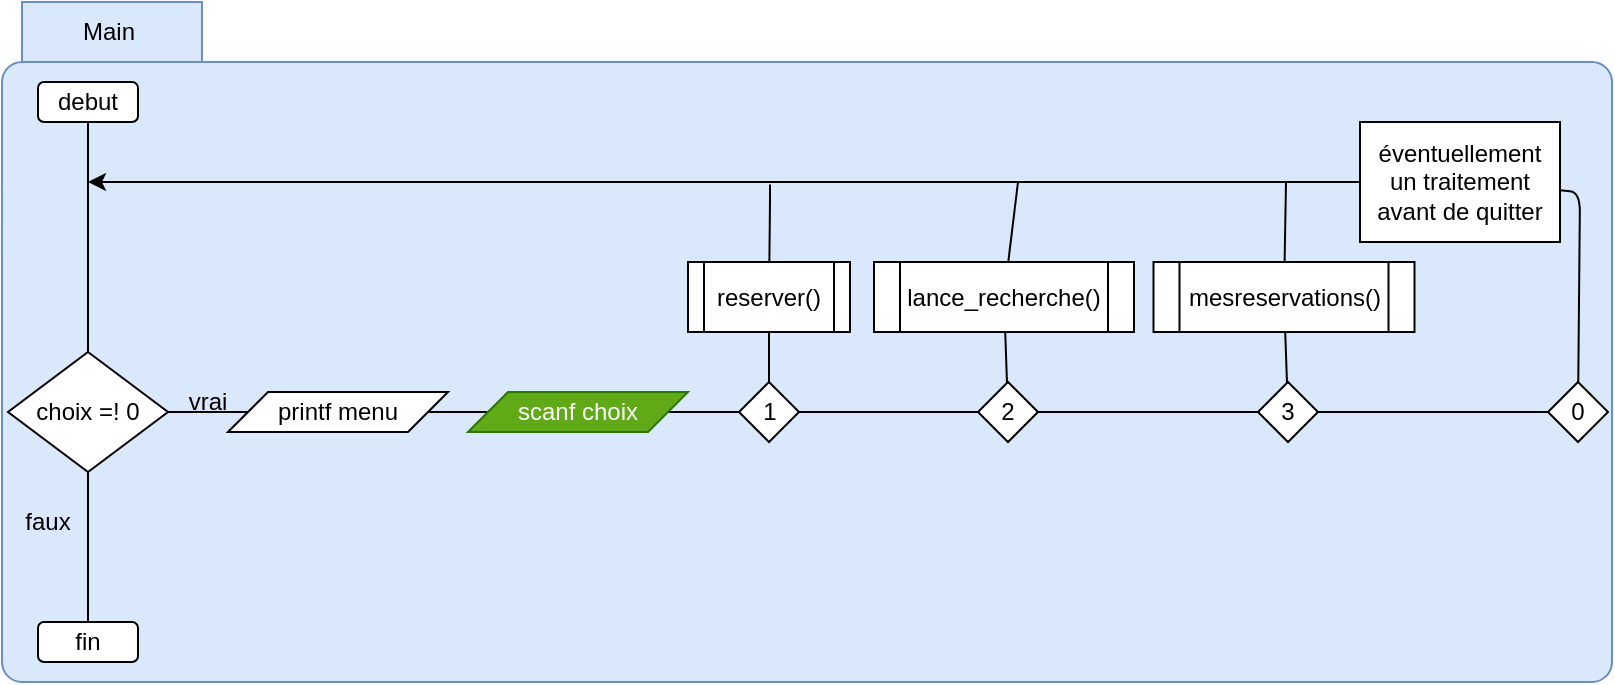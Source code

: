 <mxfile version="13.9.9" type="device" pages="3"><diagram id="prtHgNgQTEPvFCAcTncT" name="main"><mxGraphModel dx="1102" dy="1990" grid="1" gridSize="10" guides="1" tooltips="1" connect="1" arrows="1" fold="1" page="1" pageScale="1" pageWidth="827" pageHeight="1169" math="0" shadow="0"><root><mxCell id="0"/><mxCell id="1" parent="0"/><mxCell id="34zKw78UTQ4fY1q6WIFn-1" value="Main" style="shape=folder;align=center;verticalAlign=middle;fontStyle=0;tabWidth=100;tabHeight=30;tabPosition=left;html=1;boundedLbl=1;labelInHeader=1;rounded=1;absoluteArcSize=1;arcSize=10;fillColor=#dae8fc;strokeColor=#6c8ebf;" parent="1" vertex="1"><mxGeometry x="11" y="-1140" width="805" height="340" as="geometry"/></mxCell><mxCell id="34zKw78UTQ4fY1q6WIFn-2" value="debut" style="rounded=1;whiteSpace=wrap;html=1;" parent="1" vertex="1"><mxGeometry x="29" y="-1100" width="50" height="20" as="geometry"/></mxCell><mxCell id="34zKw78UTQ4fY1q6WIFn-3" value="" style="endArrow=none;html=1;" parent="1" source="34zKw78UTQ4fY1q6WIFn-4" target="34zKw78UTQ4fY1q6WIFn-2" edge="1"><mxGeometry width="50" height="50" relative="1" as="geometry"><mxPoint x="54" y="-990" as="sourcePoint"/><mxPoint x="164" y="-1040" as="targetPoint"/><Array as="points"/></mxGeometry></mxCell><mxCell id="34zKw78UTQ4fY1q6WIFn-4" value="choix =! 0" style="rhombus;whiteSpace=wrap;html=1;" parent="1" vertex="1"><mxGeometry x="14" y="-965" width="80" height="60" as="geometry"/></mxCell><mxCell id="34zKw78UTQ4fY1q6WIFn-5" value="fin" style="rounded=1;whiteSpace=wrap;html=1;" parent="1" vertex="1"><mxGeometry x="29" y="-830" width="50" height="20" as="geometry"/></mxCell><mxCell id="34zKw78UTQ4fY1q6WIFn-6" value="" style="endArrow=none;html=1;" parent="1" source="34zKw78UTQ4fY1q6WIFn-5" target="34zKw78UTQ4fY1q6WIFn-4" edge="1"><mxGeometry width="50" height="50" relative="1" as="geometry"><mxPoint x="24" y="-880" as="sourcePoint"/><mxPoint x="74" y="-930" as="targetPoint"/></mxGeometry></mxCell><mxCell id="34zKw78UTQ4fY1q6WIFn-7" value="faux" style="text;html=1;strokeColor=none;fillColor=none;align=center;verticalAlign=middle;whiteSpace=wrap;rounded=0;" parent="1" vertex="1"><mxGeometry x="14" y="-890" width="40" height="20" as="geometry"/></mxCell><mxCell id="34zKw78UTQ4fY1q6WIFn-8" value="" style="endArrow=none;html=1;" parent="1" source="34zKw78UTQ4fY1q6WIFn-4" target="34zKw78UTQ4fY1q6WIFn-12" edge="1"><mxGeometry width="50" height="50" relative="1" as="geometry"><mxPoint x="124" y="-920" as="sourcePoint"/><mxPoint x="189" y="-940" as="targetPoint"/></mxGeometry></mxCell><mxCell id="34zKw78UTQ4fY1q6WIFn-9" value="vrai" style="text;html=1;strokeColor=none;fillColor=none;align=center;verticalAlign=middle;whiteSpace=wrap;rounded=0;" parent="1" vertex="1"><mxGeometry x="94" y="-950" width="40" height="20" as="geometry"/></mxCell><mxCell id="34zKw78UTQ4fY1q6WIFn-10" value="" style="endArrow=none;html=1;" parent="1" source="34zKw78UTQ4fY1q6WIFn-12" target="34zKw78UTQ4fY1q6WIFn-13" edge="1"><mxGeometry width="50" height="50" relative="1" as="geometry"><mxPoint x="279" y="-940" as="sourcePoint"/><mxPoint x="339" y="-940" as="targetPoint"/></mxGeometry></mxCell><mxCell id="34zKw78UTQ4fY1q6WIFn-11" value="" style="endArrow=none;html=1;" parent="1" source="34zKw78UTQ4fY1q6WIFn-13" target="34zKw78UTQ4fY1q6WIFn-14" edge="1"><mxGeometry width="50" height="50" relative="1" as="geometry"><mxPoint x="429" y="-940" as="sourcePoint"/><mxPoint x="504" y="-940" as="targetPoint"/></mxGeometry></mxCell><mxCell id="34zKw78UTQ4fY1q6WIFn-12" value="printf menu" style="shape=parallelogram;perimeter=parallelogramPerimeter;whiteSpace=wrap;html=1;fixedSize=1;" parent="1" vertex="1"><mxGeometry x="124" y="-945" width="110" height="20" as="geometry"/></mxCell><mxCell id="34zKw78UTQ4fY1q6WIFn-13" value="scanf choix" style="shape=parallelogram;perimeter=parallelogramPerimeter;whiteSpace=wrap;html=1;fixedSize=1;fillColor=#60a917;strokeColor=#2D7600;fontColor=#ffffff;" parent="1" vertex="1"><mxGeometry x="244" y="-945" width="110" height="20" as="geometry"/></mxCell><mxCell id="34zKw78UTQ4fY1q6WIFn-14" value="1" style="rhombus;whiteSpace=wrap;html=1;" parent="1" vertex="1"><mxGeometry x="379.5" y="-950" width="30" height="30" as="geometry"/></mxCell><mxCell id="34zKw78UTQ4fY1q6WIFn-15" value="2" style="rhombus;whiteSpace=wrap;html=1;" parent="1" vertex="1"><mxGeometry x="499" y="-950" width="30" height="30" as="geometry"/></mxCell><mxCell id="34zKw78UTQ4fY1q6WIFn-16" value="" style="endArrow=none;html=1;" parent="1" source="34zKw78UTQ4fY1q6WIFn-15" target="34zKw78UTQ4fY1q6WIFn-14" edge="1"><mxGeometry width="50" height="50" relative="1" as="geometry"><mxPoint x="294" y="-790" as="sourcePoint"/><mxPoint x="344" y="-840" as="targetPoint"/></mxGeometry></mxCell><mxCell id="34zKw78UTQ4fY1q6WIFn-17" value="reserver()" style="shape=process;whiteSpace=wrap;html=1;backgroundOutline=1;" parent="1" vertex="1"><mxGeometry x="354" y="-1010" width="81" height="35" as="geometry"/></mxCell><mxCell id="34zKw78UTQ4fY1q6WIFn-18" value="" style="endArrow=none;html=1;" parent="1" source="34zKw78UTQ4fY1q6WIFn-14" target="34zKw78UTQ4fY1q6WIFn-17" edge="1"><mxGeometry width="50" height="50" relative="1" as="geometry"><mxPoint x="294" y="-790" as="sourcePoint"/><mxPoint x="344" y="-840" as="targetPoint"/></mxGeometry></mxCell><mxCell id="34zKw78UTQ4fY1q6WIFn-19" value="lance_recherche()" style="shape=process;whiteSpace=wrap;html=1;backgroundOutline=1;" parent="1" vertex="1"><mxGeometry x="447" y="-1010" width="130" height="35" as="geometry"/></mxCell><mxCell id="34zKw78UTQ4fY1q6WIFn-20" value="" style="endArrow=none;html=1;" parent="1" source="34zKw78UTQ4fY1q6WIFn-19" target="34zKw78UTQ4fY1q6WIFn-15" edge="1"><mxGeometry width="50" height="50" relative="1" as="geometry"><mxPoint x="464" y="-790" as="sourcePoint"/><mxPoint x="514" y="-840" as="targetPoint"/></mxGeometry></mxCell><mxCell id="34zKw78UTQ4fY1q6WIFn-21" value="3" style="rhombus;whiteSpace=wrap;html=1;" parent="1" vertex="1"><mxGeometry x="639" y="-950" width="30" height="30" as="geometry"/></mxCell><mxCell id="34zKw78UTQ4fY1q6WIFn-22" value="" style="endArrow=none;html=1;" parent="1" source="34zKw78UTQ4fY1q6WIFn-15" target="34zKw78UTQ4fY1q6WIFn-21" edge="1"><mxGeometry width="50" height="50" relative="1" as="geometry"><mxPoint x="514" y="-985" as="sourcePoint"/><mxPoint x="594" y="-1050" as="targetPoint"/></mxGeometry></mxCell><mxCell id="34zKw78UTQ4fY1q6WIFn-23" value="mesreservations()" style="shape=process;whiteSpace=wrap;html=1;backgroundOutline=1;" parent="1" vertex="1"><mxGeometry x="586.75" y="-1010" width="130.5" height="35" as="geometry"/></mxCell><mxCell id="34zKw78UTQ4fY1q6WIFn-24" value="" style="endArrow=none;html=1;" parent="1" source="34zKw78UTQ4fY1q6WIFn-23" target="34zKw78UTQ4fY1q6WIFn-21" edge="1"><mxGeometry width="50" height="50" relative="1" as="geometry"><mxPoint x="604" y="-950" as="sourcePoint"/><mxPoint x="654" y="-1000" as="targetPoint"/></mxGeometry></mxCell><mxCell id="34zKw78UTQ4fY1q6WIFn-25" value="0" style="rhombus;whiteSpace=wrap;html=1;" parent="1" vertex="1"><mxGeometry x="784" y="-950" width="30" height="30" as="geometry"/></mxCell><mxCell id="34zKw78UTQ4fY1q6WIFn-26" value="" style="endArrow=none;html=1;" parent="1" source="34zKw78UTQ4fY1q6WIFn-21" target="34zKw78UTQ4fY1q6WIFn-25" edge="1"><mxGeometry width="50" height="50" relative="1" as="geometry"><mxPoint x="654" y="-960" as="sourcePoint"/><mxPoint x="704" y="-1010" as="targetPoint"/></mxGeometry></mxCell><mxCell id="34zKw78UTQ4fY1q6WIFn-27" value="" style="endArrow=none;html=1;" parent="1" source="34zKw78UTQ4fY1q6WIFn-28" target="34zKw78UTQ4fY1q6WIFn-25" edge="1"><mxGeometry width="50" height="50" relative="1" as="geometry"><mxPoint x="54" y="-1040" as="sourcePoint"/><mxPoint x="734" y="-870" as="targetPoint"/><Array as="points"><mxPoint x="800" y="-1045"/></Array></mxGeometry></mxCell><mxCell id="34zKw78UTQ4fY1q6WIFn-28" value="éventuellement un traitement avant de quitter" style="rounded=0;whiteSpace=wrap;html=1;" parent="1" vertex="1"><mxGeometry x="690" y="-1080" width="100" height="60" as="geometry"/></mxCell><mxCell id="34zKw78UTQ4fY1q6WIFn-29" value="" style="endArrow=none;html=1;startArrow=classic;startFill=1;" parent="1" target="34zKw78UTQ4fY1q6WIFn-28" edge="1"><mxGeometry width="50" height="50" relative="1" as="geometry"><mxPoint x="54" y="-1050" as="sourcePoint"/><mxPoint x="729" y="-1000" as="targetPoint"/><Array as="points"><mxPoint x="394" y="-1050"/></Array></mxGeometry></mxCell><mxCell id="34zKw78UTQ4fY1q6WIFn-30" value="" style="endArrow=none;html=1;" parent="1" source="34zKw78UTQ4fY1q6WIFn-17" edge="1"><mxGeometry width="50" height="50" relative="1" as="geometry"><mxPoint x="334" y="-1050" as="sourcePoint"/><mxPoint x="395" y="-1040" as="targetPoint"/><Array as="points"><mxPoint x="395" y="-1040"/><mxPoint x="395" y="-1050"/></Array></mxGeometry></mxCell><mxCell id="34zKw78UTQ4fY1q6WIFn-31" value="" style="endArrow=none;html=1;" parent="1" source="34zKw78UTQ4fY1q6WIFn-19" edge="1"><mxGeometry width="50" height="50" relative="1" as="geometry"><mxPoint x="484" y="-1030" as="sourcePoint"/><mxPoint x="519" y="-1050" as="targetPoint"/></mxGeometry></mxCell><mxCell id="34zKw78UTQ4fY1q6WIFn-32" value="" style="endArrow=none;html=1;" parent="1" target="34zKw78UTQ4fY1q6WIFn-23" edge="1"><mxGeometry width="50" height="50" relative="1" as="geometry"><mxPoint x="653" y="-1050" as="sourcePoint"/><mxPoint x="584" y="-980" as="targetPoint"/></mxGeometry></mxCell></root></mxGraphModel></diagram><diagram id="6OPJxwi5mIuxybiqPExQ" name="lance_recherche()"><mxGraphModel dx="1102" dy="821" grid="1" gridSize="10" guides="1" tooltips="1" connect="1" arrows="1" fold="1" page="1" pageScale="1" pageWidth="827" pageHeight="1169" math="0" shadow="0"><root><mxCell id="P98sRPuNTZZv8ooMV0MF-0"/><mxCell id="P98sRPuNTZZv8ooMV0MF-1" parent="P98sRPuNTZZv8ooMV0MF-0"/><mxCell id="7w4d1FBc3LNFda82FLzB-35" value="lance_recherche()" style="shape=folder;align=center;verticalAlign=middle;fontStyle=0;tabWidth=120;tabHeight=30;tabPosition=left;html=1;boundedLbl=1;labelInHeader=1;rounded=1;absoluteArcSize=1;arcSize=10;fillColor=#fff2cc;strokeColor=#d6b656;" parent="P98sRPuNTZZv8ooMV0MF-1" vertex="1"><mxGeometry x="8.5" y="60" width="800" height="1250" as="geometry"/></mxCell><mxCell id="8fnZdccqcjJfDiHPRxfO-0" value="recherche_horaire(garedep)" style="shape=process;whiteSpace=wrap;html=1;backgroundOutline=1;size=0.05;" parent="P98sRPuNTZZv8ooMV0MF-1" vertex="1"><mxGeometry x="244.25" y="230" width="200" height="30" as="geometry"/></mxCell><mxCell id="nie7JcR--u2kHCQp6e6t-0" value="debut" style="rounded=1;whiteSpace=wrap;html=1;" parent="P98sRPuNTZZv8ooMV0MF-1" vertex="1"><mxGeometry x="319.25" y="100" width="50" height="20" as="geometry"/></mxCell><mxCell id="dJUsNlQvkoTAbIcO3RP9-0" value="garedep" style="shape=parallelogram;perimeter=parallelogramPerimeter;whiteSpace=wrap;html=1;fixedSize=1;fillColor=#60a917;strokeColor=#2D7600;fontColor=#ffffff;" parent="P98sRPuNTZZv8ooMV0MF-1" vertex="1"><mxGeometry x="289.25" y="140" width="110" height="20" as="geometry"/></mxCell><mxCell id="jcLsmK_GxDmiYh7t1W2k-0" value="minmaj()" style="html=1;" parent="P98sRPuNTZZv8ooMV0MF-1" vertex="1"><mxGeometry x="289.25" y="180" width="110" height="30" as="geometry"/></mxCell><mxCell id="jcLsmK_GxDmiYh7t1W2k-3" value="" style="endArrow=none;html=1;" parent="P98sRPuNTZZv8ooMV0MF-1" source="dJUsNlQvkoTAbIcO3RP9-0" target="nie7JcR--u2kHCQp6e6t-0" edge="1"><mxGeometry width="50" height="50" relative="1" as="geometry"><mxPoint x="614.25" y="530" as="sourcePoint"/><mxPoint x="664.25" y="480" as="targetPoint"/></mxGeometry></mxCell><mxCell id="jcLsmK_GxDmiYh7t1W2k-4" value="" style="endArrow=none;html=1;" parent="P98sRPuNTZZv8ooMV0MF-1" source="jcLsmK_GxDmiYh7t1W2k-0" target="dJUsNlQvkoTAbIcO3RP9-0" edge="1"><mxGeometry width="50" height="50" relative="1" as="geometry"><mxPoint x="614.25" y="530" as="sourcePoint"/><mxPoint x="664.25" y="480" as="targetPoint"/></mxGeometry></mxCell><mxCell id="jcLsmK_GxDmiYh7t1W2k-7" value="" style="endArrow=none;html=1;" parent="P98sRPuNTZZv8ooMV0MF-1" source="8fnZdccqcjJfDiHPRxfO-0" target="jcLsmK_GxDmiYh7t1W2k-0" edge="1"><mxGeometry width="50" height="50" relative="1" as="geometry"><mxPoint x="624.25" y="240" as="sourcePoint"/><mxPoint x="674.25" y="190" as="targetPoint"/></mxGeometry></mxCell><mxCell id="_T0LjOcXvyOTEUHho5LE-0" value="res_depart = 0" style="rhombus;whiteSpace=wrap;html=1;" parent="P98sRPuNTZZv8ooMV0MF-1" vertex="1"><mxGeometry x="285.75" y="270" width="115" height="40" as="geometry"/></mxCell><mxCell id="_T0LjOcXvyOTEUHho5LE-1" value="" style="endArrow=none;html=1;" parent="P98sRPuNTZZv8ooMV0MF-1" source="_T0LjOcXvyOTEUHho5LE-0" target="8fnZdccqcjJfDiHPRxfO-0" edge="1"><mxGeometry width="50" height="50" relative="1" as="geometry"><mxPoint x="624.25" y="240" as="sourcePoint"/><mxPoint x="674.25" y="190" as="targetPoint"/></mxGeometry></mxCell><mxCell id="LN1TItUzwmDqundqoVIE-0" value="message" style="shape=parallelogram;perimeter=parallelogramPerimeter;whiteSpace=wrap;html=1;fixedSize=1;" parent="P98sRPuNTZZv8ooMV0MF-1" vertex="1"><mxGeometry x="40" y="280" width="110" height="20" as="geometry"/></mxCell><mxCell id="LN1TItUzwmDqundqoVIE-1" value="" style="endArrow=none;html=1;" parent="P98sRPuNTZZv8ooMV0MF-1" source="7w4d1FBc3LNFda82FLzB-37" target="LN1TItUzwmDqundqoVIE-0" edge="1"><mxGeometry width="50" height="50" relative="1" as="geometry"><mxPoint x="551.5" y="210" as="sourcePoint"/><mxPoint x="601.5" y="160" as="targetPoint"/></mxGeometry></mxCell><mxCell id="7w4d1FBc3LNFda82FLzB-40" value="" style="endArrow=none;html=1;" parent="P98sRPuNTZZv8ooMV0MF-1" source="LN1TItUzwmDqundqoVIE-0" target="7w4d1FBc3LNFda82FLzB-51" edge="1"><mxGeometry width="50" height="50" relative="1" as="geometry"><mxPoint x="64" y="-50" as="sourcePoint"/><mxPoint x="369.5" y="280" as="targetPoint"/><Array as="points"><mxPoint x="20" y="289"/><mxPoint x="30" y="1240"/></Array></mxGeometry></mxCell><mxCell id="7w4d1FBc3LNFda82FLzB-41" value="garearr" style="shape=parallelogram;perimeter=parallelogramPerimeter;whiteSpace=wrap;html=1;fixedSize=1;fillColor=#60a917;strokeColor=#2D7600;fontColor=#ffffff;" parent="P98sRPuNTZZv8ooMV0MF-1" vertex="1"><mxGeometry x="288.25" y="350" width="110" height="20" as="geometry"/></mxCell><mxCell id="7w4d1FBc3LNFda82FLzB-42" value="" style="endArrow=none;html=1;" parent="P98sRPuNTZZv8ooMV0MF-1" target="7w4d1FBc3LNFda82FLzB-41" edge="1"><mxGeometry width="50" height="50" relative="1" as="geometry"><mxPoint x="343" y="353" as="sourcePoint"/><mxPoint x="474.25" y="353" as="targetPoint"/></mxGeometry></mxCell><mxCell id="7w4d1FBc3LNFda82FLzB-43" value="recherche_horaire(garearr)" style="shape=process;whiteSpace=wrap;html=1;backgroundOutline=1;size=0.05;" parent="P98sRPuNTZZv8ooMV0MF-1" vertex="1"><mxGeometry x="242.75" y="433" width="200" height="30" as="geometry"/></mxCell><mxCell id="7w4d1FBc3LNFda82FLzB-44" value="minmaj()" style="html=1;" parent="P98sRPuNTZZv8ooMV0MF-1" vertex="1"><mxGeometry x="287.75" y="393" width="110" height="30" as="geometry"/></mxCell><mxCell id="7w4d1FBc3LNFda82FLzB-45" value="" style="endArrow=none;html=1;" parent="P98sRPuNTZZv8ooMV0MF-1" target="7w4d1FBc3LNFda82FLzB-44" edge="1"><mxGeometry width="50" height="50" relative="1" as="geometry"><mxPoint x="342.75" y="443" as="sourcePoint"/><mxPoint x="675.25" y="403" as="targetPoint"/></mxGeometry></mxCell><mxCell id="7w4d1FBc3LNFda82FLzB-51" value="fin" style="rounded=1;whiteSpace=wrap;html=1;" parent="P98sRPuNTZZv8ooMV0MF-1" vertex="1"><mxGeometry x="54" y="1230" width="50" height="20" as="geometry"/></mxCell><mxCell id="7w4d1FBc3LNFda82FLzB-53" value="" style="endArrow=none;html=1;" parent="P98sRPuNTZZv8ooMV0MF-1" source="7w4d1FBc3LNFda82FLzB-44" target="7w4d1FBc3LNFda82FLzB-41" edge="1"><mxGeometry width="50" height="50" relative="1" as="geometry"><mxPoint x="354.515" y="283.092" as="sourcePoint"/><mxPoint x="355.05" y="243" as="targetPoint"/></mxGeometry></mxCell><mxCell id="7w4d1FBc3LNFda82FLzB-54" value="compare_nodate()" style="shape=process;whiteSpace=wrap;html=1;backgroundOutline=1;size=0.05;" parent="P98sRPuNTZZv8ooMV0MF-1" vertex="1"><mxGeometry x="244.25" y="488" width="200" height="30" as="geometry"/></mxCell><mxCell id="7w4d1FBc3LNFda82FLzB-55" value="res_nodate = 0" style="rhombus;whiteSpace=wrap;html=1;" parent="P98sRPuNTZZv8ooMV0MF-1" vertex="1"><mxGeometry x="286.75" y="543" width="115" height="40" as="geometry"/></mxCell><mxCell id="7w4d1FBc3LNFda82FLzB-56" value="" style="endArrow=none;html=1;" parent="P98sRPuNTZZv8ooMV0MF-1" source="7w4d1FBc3LNFda82FLzB-55" target="7w4d1FBc3LNFda82FLzB-54" edge="1"><mxGeometry width="50" height="50" relative="1" as="geometry"><mxPoint x="630.25" y="573" as="sourcePoint"/><mxPoint x="349.917" y="593" as="targetPoint"/></mxGeometry></mxCell><mxCell id="7w4d1FBc3LNFda82FLzB-57" value="message" style="shape=parallelogram;perimeter=parallelogramPerimeter;whiteSpace=wrap;html=1;fixedSize=1;" parent="P98sRPuNTZZv8ooMV0MF-1" vertex="1"><mxGeometry x="24" y="553" width="110" height="20" as="geometry"/></mxCell><mxCell id="7w4d1FBc3LNFda82FLzB-58" value="" style="endArrow=none;html=1;" parent="P98sRPuNTZZv8ooMV0MF-1" source="7w4d1FBc3LNFda82FLzB-60" target="7w4d1FBc3LNFda82FLzB-57" edge="1"><mxGeometry width="50" height="50" relative="1" as="geometry"><mxPoint x="552.5" y="543" as="sourcePoint"/><mxPoint x="602.5" y="493" as="targetPoint"/></mxGeometry></mxCell><mxCell id="7w4d1FBc3LNFda82FLzB-62" value="" style="endArrow=none;html=1;" parent="P98sRPuNTZZv8ooMV0MF-1" source="7w4d1FBc3LNFda82FLzB-57" target="7w4d1FBc3LNFda82FLzB-51" edge="1"><mxGeometry width="50" height="50" relative="1" as="geometry"><mxPoint x="69" y="270" as="sourcePoint"/><mxPoint x="374.5" y="600" as="targetPoint"/><Array as="points"><mxPoint x="79" y="1230"/></Array></mxGeometry></mxCell><mxCell id="7w4d1FBc3LNFda82FLzB-63" value="date_voyage" style="shape=parallelogram;perimeter=parallelogramPerimeter;whiteSpace=wrap;html=1;fixedSize=1;fillColor=#60a917;strokeColor=#2D7600;fontColor=#ffffff;" parent="P98sRPuNTZZv8ooMV0MF-1" vertex="1"><mxGeometry x="290.25" y="673" width="110" height="20" as="geometry"/></mxCell><mxCell id="7w4d1FBc3LNFda82FLzB-64" value="" style="endArrow=none;html=1;" parent="P98sRPuNTZZv8ooMV0MF-1" source="7w4d1FBc3LNFda82FLzB-78" target="7w4d1FBc3LNFda82FLzB-63" edge="1"><mxGeometry width="50" height="50" relative="1" as="geometry"><mxPoint x="400.25" y="663" as="sourcePoint"/><mxPoint x="475.25" y="663" as="targetPoint"/></mxGeometry></mxCell><mxCell id="7w4d1FBc3LNFda82FLzB-65" value="jour_semaine()" style="shape=process;whiteSpace=wrap;html=1;backgroundOutline=1;size=0.05;" parent="P98sRPuNTZZv8ooMV0MF-1" vertex="1"><mxGeometry x="297.75" y="870" width="95" height="30" as="geometry"/></mxCell><mxCell id="7w4d1FBc3LNFda82FLzB-68" value="nb_res = 0" style="rhombus;whiteSpace=wrap;html=1;" parent="P98sRPuNTZZv8ooMV0MF-1" vertex="1"><mxGeometry x="287.75" y="990" width="115" height="40" as="geometry"/></mxCell><mxCell id="7w4d1FBc3LNFda82FLzB-69" value="" style="endArrow=none;html=1;" parent="P98sRPuNTZZv8ooMV0MF-1" source="DHYoE_q7MrtKaqet36he-13" target="7w4d1FBc3LNFda82FLzB-65" edge="1"><mxGeometry width="50" height="50" relative="1" as="geometry"><mxPoint x="626.25" y="980" as="sourcePoint"/><mxPoint x="676.25" y="930" as="targetPoint"/></mxGeometry></mxCell><mxCell id="7w4d1FBc3LNFda82FLzB-70" value="message" style="shape=parallelogram;perimeter=parallelogramPerimeter;whiteSpace=wrap;html=1;fixedSize=1;" parent="P98sRPuNTZZv8ooMV0MF-1" vertex="1"><mxGeometry x="91.25" y="1000" width="110" height="20" as="geometry"/></mxCell><mxCell id="7w4d1FBc3LNFda82FLzB-71" value="" style="endArrow=none;html=1;" parent="P98sRPuNTZZv8ooMV0MF-1" source="7w4d1FBc3LNFda82FLzB-72" target="7w4d1FBc3LNFda82FLzB-70" edge="1"><mxGeometry width="50" height="50" relative="1" as="geometry"><mxPoint x="626.25" y="980" as="sourcePoint"/><mxPoint x="248.375" y="1000" as="targetPoint"/></mxGeometry></mxCell><mxCell id="7w4d1FBc3LNFda82FLzB-74" value="" style="endArrow=none;html=1;" parent="P98sRPuNTZZv8ooMV0MF-1" source="7w4d1FBc3LNFda82FLzB-70" target="7w4d1FBc3LNFda82FLzB-51" edge="1"><mxGeometry width="50" height="50" relative="1" as="geometry"><mxPoint x="70" y="720" as="sourcePoint"/><mxPoint x="389.222" y="1020" as="targetPoint"/><Array as="points"><mxPoint x="146" y="1240"/></Array></mxGeometry></mxCell><mxCell id="7w4d1FBc3LNFda82FLzB-75" value="" style="endArrow=none;html=1;" parent="P98sRPuNTZZv8ooMV0MF-1" source="7w4d1FBc3LNFda82FLzB-80" target="7w4d1FBc3LNFda82FLzB-63" edge="1"><mxGeometry width="50" height="50" relative="1" as="geometry"><mxPoint x="345.917" y="703" as="sourcePoint"/><mxPoint x="356.05" y="553" as="targetPoint"/></mxGeometry></mxCell><mxCell id="7w4d1FBc3LNFda82FLzB-77" value="" style="endArrow=none;html=1;" parent="P98sRPuNTZZv8ooMV0MF-1" source="7w4d1FBc3LNFda82FLzB-54" target="7w4d1FBc3LNFda82FLzB-43" edge="1"><mxGeometry width="50" height="50" relative="1" as="geometry"><mxPoint x="355.25" y="763" as="sourcePoint"/><mxPoint x="342.75" y="523" as="targetPoint"/></mxGeometry></mxCell><mxCell id="7w4d1FBc3LNFda82FLzB-78" value="date_sys()" style="shape=process;whiteSpace=wrap;html=1;backgroundOutline=1;size=0.05;" parent="P98sRPuNTZZv8ooMV0MF-1" vertex="1"><mxGeometry x="303.25" y="623" width="84" height="30" as="geometry"/></mxCell><mxCell id="7w4d1FBc3LNFda82FLzB-79" value="" style="endArrow=none;html=1;" parent="P98sRPuNTZZv8ooMV0MF-1" source="7w4d1FBc3LNFda82FLzB-59" target="7w4d1FBc3LNFda82FLzB-78" edge="1"><mxGeometry width="50" height="50" relative="1" as="geometry"><mxPoint x="344.403" y="582.947" as="sourcePoint"/><mxPoint x="345.173" y="683" as="targetPoint"/></mxGeometry></mxCell><mxCell id="7w4d1FBc3LNFda82FLzB-80" value="date_sys()" style="shape=process;whiteSpace=wrap;html=1;backgroundOutline=1;size=0.05;" parent="P98sRPuNTZZv8ooMV0MF-1" vertex="1"><mxGeometry x="303.25" y="713" width="84" height="30" as="geometry"/></mxCell><mxCell id="RDtU2EBmSE4yrOgyzY_6-0" value="date_voyage&lt;br&gt;&amp;nbsp;&amp;lt; date_sys()" style="rhombus;whiteSpace=wrap;html=1;" parent="P98sRPuNTZZv8ooMV0MF-1" vertex="1"><mxGeometry x="286.75" y="773" width="120" height="70" as="geometry"/></mxCell><mxCell id="RDtU2EBmSE4yrOgyzY_6-1" value="" style="endArrow=none;html=1;" parent="P98sRPuNTZZv8ooMV0MF-1" source="7w4d1FBc3LNFda82FLzB-65" target="RDtU2EBmSE4yrOgyzY_6-0" edge="1"><mxGeometry width="50" height="50" relative="1" as="geometry"><mxPoint x="349.036" y="980" as="sourcePoint"/><mxPoint x="345.464" y="730" as="targetPoint"/></mxGeometry></mxCell><mxCell id="RDtU2EBmSE4yrOgyzY_6-2" value="date_voyage" style="shape=parallelogram;perimeter=parallelogramPerimeter;whiteSpace=wrap;html=1;fixedSize=1;fillColor=#60a917;strokeColor=#2D7600;fontColor=#ffffff;" parent="P98sRPuNTZZv8ooMV0MF-1" vertex="1"><mxGeometry x="464.25" y="798" width="110" height="20" as="geometry"/></mxCell><mxCell id="RDtU2EBmSE4yrOgyzY_6-3" value="" style="endArrow=none;html=1;" parent="P98sRPuNTZZv8ooMV0MF-1" source="DHYoE_q7MrtKaqet36he-2" target="RDtU2EBmSE4yrOgyzY_6-0" edge="1"><mxGeometry width="50" height="50" relative="1" as="geometry"><mxPoint x="358.875" y="1003" as="sourcePoint"/><mxPoint x="355.112" y="852.497" as="targetPoint"/></mxGeometry></mxCell><mxCell id="DHYoE_q7MrtKaqet36he-0" value="" style="endArrow=none;html=1;" parent="P98sRPuNTZZv8ooMV0MF-1" source="RDtU2EBmSE4yrOgyzY_6-2" edge="1"><mxGeometry width="50" height="50" relative="1" as="geometry"><mxPoint x="500.25" y="818" as="sourcePoint"/><mxPoint x="350.25" y="753" as="targetPoint"/><Array as="points"><mxPoint x="517.25" y="753"/></Array></mxGeometry></mxCell><mxCell id="DHYoE_q7MrtKaqet36he-1" value="" style="endArrow=none;html=1;arcSize=00;exitX=0.5;exitY=0;exitDx=0;exitDy=0;" parent="P98sRPuNTZZv8ooMV0MF-1" source="RDtU2EBmSE4yrOgyzY_6-0" target="7w4d1FBc3LNFda82FLzB-80" edge="1"><mxGeometry width="50" height="50" relative="1" as="geometry"><mxPoint x="511.614" y="808" as="sourcePoint"/><mxPoint x="360.25" y="763" as="targetPoint"/><Array as="points"><mxPoint x="350.25" y="753"/></Array></mxGeometry></mxCell><mxCell id="DHYoE_q7MrtKaqet36he-2" value="vrai" style="text;html=1;strokeColor=none;fillColor=none;align=center;verticalAlign=middle;whiteSpace=wrap;rounded=0;" parent="P98sRPuNTZZv8ooMV0MF-1" vertex="1"><mxGeometry x="415.25" y="798" width="40" height="20" as="geometry"/></mxCell><mxCell id="DHYoE_q7MrtKaqet36he-3" value="" style="endArrow=none;html=1;" parent="P98sRPuNTZZv8ooMV0MF-1" source="RDtU2EBmSE4yrOgyzY_6-2" target="DHYoE_q7MrtKaqet36he-2" edge="1"><mxGeometry width="50" height="50" relative="1" as="geometry"><mxPoint x="465.25" y="808" as="sourcePoint"/><mxPoint x="406.75" y="808" as="targetPoint"/></mxGeometry></mxCell><mxCell id="xyHdjAsFaeRHYFYo8Dte-13" value="" style="edgeStyle=orthogonalEdgeStyle;rounded=0;orthogonalLoop=1;jettySize=auto;html=1;endArrow=none;endFill=0;" parent="P98sRPuNTZZv8ooMV0MF-1" source="7w4d1FBc3LNFda82FLzB-60" target="7w4d1FBc3LNFda82FLzB-55" edge="1"><mxGeometry relative="1" as="geometry"/></mxCell><mxCell id="7w4d1FBc3LNFda82FLzB-60" value="vrai" style="text;html=1;strokeColor=none;fillColor=none;align=center;verticalAlign=middle;whiteSpace=wrap;rounded=0;" parent="P98sRPuNTZZv8ooMV0MF-1" vertex="1"><mxGeometry x="190" y="553" width="40" height="20" as="geometry"/></mxCell><mxCell id="DHYoE_q7MrtKaqet36he-4" value="" style="endArrow=none;html=1;" parent="P98sRPuNTZZv8ooMV0MF-1" source="7w4d1FBc3LNFda82FLzB-55" edge="1"><mxGeometry width="50" height="50" relative="1" as="geometry"><mxPoint x="401.75" y="563" as="sourcePoint"/><mxPoint x="262.75" y="563" as="targetPoint"/></mxGeometry></mxCell><mxCell id="7w4d1FBc3LNFda82FLzB-59" value="faux" style="text;html=1;strokeColor=none;fillColor=none;align=center;verticalAlign=middle;whiteSpace=wrap;rounded=0;" parent="P98sRPuNTZZv8ooMV0MF-1" vertex="1"><mxGeometry x="325.25" y="588" width="40" height="20" as="geometry"/></mxCell><mxCell id="DHYoE_q7MrtKaqet36he-5" value="" style="endArrow=none;html=1;" parent="P98sRPuNTZZv8ooMV0MF-1" source="7w4d1FBc3LNFda82FLzB-55" target="7w4d1FBc3LNFda82FLzB-59" edge="1"><mxGeometry width="50" height="50" relative="1" as="geometry"><mxPoint x="344.515" y="582.908" as="sourcePoint"/><mxPoint x="345.05" y="623" as="targetPoint"/></mxGeometry></mxCell><mxCell id="7w4d1FBc3LNFda82FLzB-37" value="vrai" style="text;html=1;strokeColor=none;fillColor=none;align=center;verticalAlign=middle;whiteSpace=wrap;rounded=0;" parent="P98sRPuNTZZv8ooMV0MF-1" vertex="1"><mxGeometry x="194" y="280" width="40" height="20" as="geometry"/></mxCell><mxCell id="DHYoE_q7MrtKaqet36he-6" value="" style="endArrow=none;html=1;" parent="P98sRPuNTZZv8ooMV0MF-1" source="_T0LjOcXvyOTEUHho5LE-0" target="7w4d1FBc3LNFda82FLzB-37" edge="1"><mxGeometry width="50" height="50" relative="1" as="geometry"><mxPoint x="400.75" y="290" as="sourcePoint"/><mxPoint x="464.25" y="290" as="targetPoint"/></mxGeometry></mxCell><mxCell id="DHYoE_q7MrtKaqet36he-7" value="" style="endArrow=none;html=1;" parent="P98sRPuNTZZv8ooMV0MF-1" target="7w4d1FBc3LNFda82FLzB-41" edge="1"><mxGeometry width="50" height="50" relative="1" as="geometry"><mxPoint x="343.815" y="350" as="sourcePoint"/><mxPoint x="343.25" y="340" as="targetPoint"/></mxGeometry></mxCell><mxCell id="DHYoE_q7MrtKaqet36he-10" value="" style="endArrow=none;html=1;" parent="P98sRPuNTZZv8ooMV0MF-1" source="7w4d1FBc3LNFda82FLzB-36" target="7w4d1FBc3LNFda82FLzB-41" edge="1"><mxGeometry width="50" height="50" relative="1" as="geometry"><mxPoint x="343.25" y="310" as="sourcePoint"/><mxPoint x="343.25" y="343" as="targetPoint"/></mxGeometry></mxCell><mxCell id="7w4d1FBc3LNFda82FLzB-36" value="faux" style="text;html=1;strokeColor=none;fillColor=none;align=center;verticalAlign=middle;whiteSpace=wrap;rounded=0;" parent="P98sRPuNTZZv8ooMV0MF-1" vertex="1"><mxGeometry x="324.25" y="320" width="40" height="20" as="geometry"/></mxCell><mxCell id="DHYoE_q7MrtKaqet36he-11" value="" style="endArrow=none;html=1;" parent="P98sRPuNTZZv8ooMV0MF-1" source="_T0LjOcXvyOTEUHho5LE-0" target="7w4d1FBc3LNFda82FLzB-36" edge="1"><mxGeometry width="50" height="50" relative="1" as="geometry"><mxPoint x="343.25" y="310" as="sourcePoint"/><mxPoint x="343.25" y="350" as="targetPoint"/></mxGeometry></mxCell><mxCell id="7w4d1FBc3LNFda82FLzB-72" value="vrai" style="text;html=1;strokeColor=none;fillColor=none;align=center;verticalAlign=middle;whiteSpace=wrap;rounded=0;" parent="P98sRPuNTZZv8ooMV0MF-1" vertex="1"><mxGeometry x="220" y="1000" width="40" height="20" as="geometry"/></mxCell><mxCell id="DHYoE_q7MrtKaqet36he-12" value="" style="endArrow=none;html=1;" parent="P98sRPuNTZZv8ooMV0MF-1" source="7w4d1FBc3LNFda82FLzB-68" target="7w4d1FBc3LNFda82FLzB-72" edge="1"><mxGeometry width="50" height="50" relative="1" as="geometry"><mxPoint x="370.76" y="1000.612" as="sourcePoint"/><mxPoint x="502.75" y="960" as="targetPoint"/></mxGeometry></mxCell><mxCell id="DHYoE_q7MrtKaqet36he-13" value="compare_avecdate()" style="shape=process;whiteSpace=wrap;html=1;backgroundOutline=1;size=0.05;" parent="P98sRPuNTZZv8ooMV0MF-1" vertex="1"><mxGeometry x="274" y="940" width="142.5" height="30" as="geometry"/></mxCell><mxCell id="DHYoE_q7MrtKaqet36he-14" value="" style="endArrow=none;html=1;" parent="P98sRPuNTZZv8ooMV0MF-1" source="7w4d1FBc3LNFda82FLzB-68" target="DHYoE_q7MrtKaqet36he-13" edge="1"><mxGeometry width="50" height="50" relative="1" as="geometry"><mxPoint x="341.039" y="990.274" as="sourcePoint"/><mxPoint x="344.65" y="900" as="targetPoint"/></mxGeometry></mxCell><mxCell id="DHYoE_q7MrtKaqet36he-15" value="résultats" style="shape=parallelogram;perimeter=parallelogramPerimeter;whiteSpace=wrap;html=1;fixedSize=1;" parent="P98sRPuNTZZv8ooMV0MF-1" vertex="1"><mxGeometry x="290.25" y="1060" width="110" height="20" as="geometry"/></mxCell><mxCell id="DHYoE_q7MrtKaqet36he-16" value="" style="endArrow=none;html=1;" parent="P98sRPuNTZZv8ooMV0MF-1" source="DHYoE_q7MrtKaqet36he-15" target="7w4d1FBc3LNFda82FLzB-68" edge="1"><mxGeometry width="50" height="50" relative="1" as="geometry"><mxPoint x="355.25" y="1000" as="sourcePoint"/><mxPoint x="355.25" y="980" as="targetPoint"/></mxGeometry></mxCell><mxCell id="DHYoE_q7MrtKaqet36he-17" value="choix2" style="shape=parallelogram;perimeter=parallelogramPerimeter;whiteSpace=wrap;html=1;fixedSize=1;fillColor=#60a917;strokeColor=#2D7600;fontColor=#ffffff;" parent="P98sRPuNTZZv8ooMV0MF-1" vertex="1"><mxGeometry x="289.75" y="1110" width="110" height="20" as="geometry"/></mxCell><mxCell id="DHYoE_q7MrtKaqet36he-18" value="" style="endArrow=none;html=1;" parent="P98sRPuNTZZv8ooMV0MF-1" source="DHYoE_q7MrtKaqet36he-17" target="DHYoE_q7MrtKaqet36he-15" edge="1"><mxGeometry width="50" height="50" relative="1" as="geometry"><mxPoint x="355.25" y="1070" as="sourcePoint"/><mxPoint x="355.25" y="1040" as="targetPoint"/></mxGeometry></mxCell><mxCell id="xyHdjAsFaeRHYFYo8Dte-0" value="1" style="rhombus;whiteSpace=wrap;html=1;" parent="P98sRPuNTZZv8ooMV0MF-1" vertex="1"><mxGeometry x="455.25" y="1105" width="30" height="30" as="geometry"/></mxCell><mxCell id="xyHdjAsFaeRHYFYo8Dte-1" value="2" style="rhombus;whiteSpace=wrap;html=1;" parent="P98sRPuNTZZv8ooMV0MF-1" vertex="1"><mxGeometry x="544.25" y="1105" width="30" height="30" as="geometry"/></mxCell><mxCell id="xyHdjAsFaeRHYFYo8Dte-2" value="" style="endArrow=none;html=1;" parent="P98sRPuNTZZv8ooMV0MF-1" source="xyHdjAsFaeRHYFYo8Dte-1" target="xyHdjAsFaeRHYFYo8Dte-0" edge="1"><mxGeometry width="50" height="50" relative="1" as="geometry"><mxPoint x="369.75" y="1265" as="sourcePoint"/><mxPoint x="419.75" y="1215" as="targetPoint"/></mxGeometry></mxCell><mxCell id="xyHdjAsFaeRHYFYo8Dte-3" value="3" style="rhombus;whiteSpace=wrap;html=1;" parent="P98sRPuNTZZv8ooMV0MF-1" vertex="1"><mxGeometry x="630" y="1105" width="30" height="30" as="geometry"/></mxCell><mxCell id="xyHdjAsFaeRHYFYo8Dte-4" value="" style="endArrow=none;html=1;" parent="P98sRPuNTZZv8ooMV0MF-1" source="xyHdjAsFaeRHYFYo8Dte-1" target="xyHdjAsFaeRHYFYo8Dte-3" edge="1"><mxGeometry width="50" height="50" relative="1" as="geometry"><mxPoint x="589.75" y="1070" as="sourcePoint"/><mxPoint x="669.75" y="1005" as="targetPoint"/></mxGeometry></mxCell><mxCell id="xyHdjAsFaeRHYFYo8Dte-5" value="4" style="rhombus;whiteSpace=wrap;html=1;" parent="P98sRPuNTZZv8ooMV0MF-1" vertex="1"><mxGeometry x="717.25" y="1105" width="30" height="30" as="geometry"/></mxCell><mxCell id="xyHdjAsFaeRHYFYo8Dte-6" value="" style="endArrow=none;html=1;" parent="P98sRPuNTZZv8ooMV0MF-1" source="xyHdjAsFaeRHYFYo8Dte-3" target="xyHdjAsFaeRHYFYo8Dte-5" edge="1"><mxGeometry width="50" height="50" relative="1" as="geometry"><mxPoint x="572.25" y="1085" as="sourcePoint"/><mxPoint x="622.25" y="1035" as="targetPoint"/></mxGeometry></mxCell><mxCell id="xyHdjAsFaeRHYFYo8Dte-7" value="" style="endArrow=none;html=1;" parent="P98sRPuNTZZv8ooMV0MF-1" source="xyHdjAsFaeRHYFYo8Dte-0" target="DHYoE_q7MrtKaqet36he-17" edge="1"><mxGeometry width="50" height="50" relative="1" as="geometry"><mxPoint x="584.75" y="1130" as="sourcePoint"/><mxPoint x="495.25" y="1130" as="targetPoint"/></mxGeometry></mxCell><mxCell id="xyHdjAsFaeRHYFYo8Dte-8" value="reservation()" style="shape=process;whiteSpace=wrap;html=1;backgroundOutline=1;size=0.05;" parent="P98sRPuNTZZv8ooMV0MF-1" vertex="1"><mxGeometry x="424.25" y="1179" width="90.5" height="30" as="geometry"/></mxCell><mxCell id="xyHdjAsFaeRHYFYo8Dte-9" value="" style="endArrow=none;html=1;" parent="P98sRPuNTZZv8ooMV0MF-1" source="xyHdjAsFaeRHYFYo8Dte-8" target="xyHdjAsFaeRHYFYo8Dte-0" edge="1"><mxGeometry width="50" height="50" relative="1" as="geometry"><mxPoint x="584.75" y="1130" as="sourcePoint"/><mxPoint x="495.25" y="1130" as="targetPoint"/></mxGeometry></mxCell><mxCell id="xyHdjAsFaeRHYFYo8Dte-10" value="" style="endArrow=none;html=1;" parent="P98sRPuNTZZv8ooMV0MF-1" source="DHYoE_q7MrtKaqet36he-13" target="xyHdjAsFaeRHYFYo8Dte-1" edge="1"><mxGeometry width="50" height="50" relative="1" as="geometry"><mxPoint x="479.652" y="1189" as="sourcePoint"/><mxPoint x="480.099" y="1144.849" as="targetPoint"/><Array as="points"><mxPoint x="562" y="960"/></Array></mxGeometry></mxCell><mxCell id="xyHdjAsFaeRHYFYo8Dte-11" value="" style="endArrow=none;html=1;" parent="P98sRPuNTZZv8ooMV0MF-1" source="DHYoE_q7MrtKaqet36he-13" target="xyHdjAsFaeRHYFYo8Dte-3" edge="1"><mxGeometry width="50" height="50" relative="1" as="geometry"><mxPoint x="426.5" y="966.454" as="sourcePoint"/><mxPoint x="599.797" y="1115.047" as="targetPoint"/><Array as="points"><mxPoint x="650" y="959"/></Array></mxGeometry></mxCell></root></mxGraphModel></diagram><diagram id="Uuv8Ued-HqcyBgzD0I58" name="lestrains"><mxGraphModel dx="1102" dy="821" grid="1" gridSize="10" guides="1" tooltips="1" connect="1" arrows="1" fold="1" page="1" pageScale="1" pageWidth="827" pageHeight="1169" math="0" shadow="0"><root><mxCell id="Yxvbap847ZBBxCTlyOCA-0"/><mxCell id="Yxvbap847ZBBxCTlyOCA-1" parent="Yxvbap847ZBBxCTlyOCA-0"/><mxCell id="Yxvbap847ZBBxCTlyOCA-2" value="1" style="text;html=1;strokeColor=none;fillColor=none;align=center;verticalAlign=middle;whiteSpace=wrap;rounded=0;" vertex="1" parent="Yxvbap847ZBBxCTlyOCA-1"><mxGeometry x="60" y="560" width="40" height="20" as="geometry"/></mxCell><mxCell id="Yxvbap847ZBBxCTlyOCA-3" value="numero" style="text;html=1;strokeColor=none;fillColor=none;align=center;verticalAlign=middle;whiteSpace=wrap;rounded=0;" vertex="1" parent="Yxvbap847ZBBxCTlyOCA-1"><mxGeometry x="10" y="610" width="40" height="20" as="geometry"/></mxCell><mxCell id="Yxvbap847ZBBxCTlyOCA-4" value="position" style="text;html=1;strokeColor=none;fillColor=none;align=center;verticalAlign=middle;whiteSpace=wrap;rounded=0;" vertex="1" parent="Yxvbap847ZBBxCTlyOCA-1"><mxGeometry x="60" y="610" width="50" height="20" as="geometry"/></mxCell><mxCell id="Yxvbap847ZBBxCTlyOCA-5" value="haute" style="text;html=1;strokeColor=none;fillColor=none;align=center;verticalAlign=middle;whiteSpace=wrap;rounded=0;" vertex="1" parent="Yxvbap847ZBBxCTlyOCA-1"><mxGeometry x="60" y="450" width="40" height="20" as="geometry"/></mxCell><mxCell id="Yxvbap847ZBBxCTlyOCA-6" value="1" style="text;html=1;strokeColor=none;fillColor=none;align=center;verticalAlign=middle;whiteSpace=wrap;rounded=0;" vertex="1" parent="Yxvbap847ZBBxCTlyOCA-1"><mxGeometry x="170" y="330" width="40" height="20" as="geometry"/></mxCell><mxCell id="Yxvbap847ZBBxCTlyOCA-7" value="classe" style="text;html=1;strokeColor=none;fillColor=none;align=center;verticalAlign=middle;whiteSpace=wrap;rounded=0;" vertex="1" parent="Yxvbap847ZBBxCTlyOCA-1"><mxGeometry x="170" y="400" width="40" height="20" as="geometry"/></mxCell><mxCell id="Yxvbap847ZBBxCTlyOCA-8" value="" style="endArrow=none;html=1;" edge="1" parent="Yxvbap847ZBBxCTlyOCA-1" source="Yxvbap847ZBBxCTlyOCA-3" target="Yxvbap847ZBBxCTlyOCA-2"><mxGeometry width="50" height="50" relative="1" as="geometry"><mxPoint y="750" as="sourcePoint"/><mxPoint x="50" y="700" as="targetPoint"/></mxGeometry></mxCell><mxCell id="Yxvbap847ZBBxCTlyOCA-9" value="" style="endArrow=none;html=1;" edge="1" parent="Yxvbap847ZBBxCTlyOCA-1" source="Yxvbap847ZBBxCTlyOCA-4" target="Yxvbap847ZBBxCTlyOCA-2"><mxGeometry width="50" height="50" relative="1" as="geometry"><mxPoint x="250" y="700" as="sourcePoint"/><mxPoint x="300" y="650" as="targetPoint"/></mxGeometry></mxCell><mxCell id="Yxvbap847ZBBxCTlyOCA-10" value="état" style="text;html=1;strokeColor=none;fillColor=none;align=center;verticalAlign=middle;whiteSpace=wrap;rounded=0;" vertex="1" parent="Yxvbap847ZBBxCTlyOCA-1"><mxGeometry x="110" y="610" width="40" height="20" as="geometry"/></mxCell><mxCell id="Yxvbap847ZBBxCTlyOCA-11" value="" style="endArrow=none;html=1;" edge="1" parent="Yxvbap847ZBBxCTlyOCA-1" source="Yxvbap847ZBBxCTlyOCA-10" target="Yxvbap847ZBBxCTlyOCA-2"><mxGeometry width="50" height="50" relative="1" as="geometry"><mxPoint x="137" y="610" as="sourcePoint"/><mxPoint x="300" y="650" as="targetPoint"/></mxGeometry></mxCell><mxCell id="Yxvbap847ZBBxCTlyOCA-14" value="" style="endArrow=none;html=1;" edge="1" parent="Yxvbap847ZBBxCTlyOCA-1" source="Yxvbap847ZBBxCTlyOCA-18" target="Yxvbap847ZBBxCTlyOCA-15"><mxGeometry width="50" height="50" relative="1" as="geometry"><mxPoint x="60" y="460" as="sourcePoint"/><mxPoint x="180" y="570" as="targetPoint"/></mxGeometry></mxCell><mxCell id="Yxvbap847ZBBxCTlyOCA-15" value="3" style="text;html=1;strokeColor=none;fillColor=none;align=center;verticalAlign=middle;whiteSpace=wrap;rounded=0;" vertex="1" parent="Yxvbap847ZBBxCTlyOCA-1"><mxGeometry x="160" y="560" width="40" height="20" as="geometry"/></mxCell><mxCell id="Yxvbap847ZBBxCTlyOCA-16" value="2" style="text;html=1;strokeColor=none;fillColor=none;align=center;verticalAlign=middle;whiteSpace=wrap;rounded=0;" vertex="1" parent="Yxvbap847ZBBxCTlyOCA-1"><mxGeometry x="120" y="560" width="40" height="20" as="geometry"/></mxCell><mxCell id="Yxvbap847ZBBxCTlyOCA-17" value="" style="endArrow=none;html=1;" edge="1" parent="Yxvbap847ZBBxCTlyOCA-1" source="Yxvbap847ZBBxCTlyOCA-16" target="Yxvbap847ZBBxCTlyOCA-18"><mxGeometry width="50" height="50" relative="1" as="geometry"><mxPoint x="360" y="680" as="sourcePoint"/><mxPoint x="80" y="460" as="targetPoint"/></mxGeometry></mxCell><mxCell id="Yxvbap847ZBBxCTlyOCA-18" value="places" style="text;html=1;strokeColor=none;fillColor=none;align=center;verticalAlign=middle;whiteSpace=wrap;rounded=0;" vertex="1" parent="Yxvbap847ZBBxCTlyOCA-1"><mxGeometry x="60" y="500" width="80" height="20" as="geometry"/></mxCell><mxCell id="Yxvbap847ZBBxCTlyOCA-20" value="" style="endArrow=none;html=1;" edge="1" parent="Yxvbap847ZBBxCTlyOCA-1" source="Yxvbap847ZBBxCTlyOCA-18" target="Yxvbap847ZBBxCTlyOCA-5"><mxGeometry width="50" height="50" relative="1" as="geometry"><mxPoint x="360" y="670" as="sourcePoint"/><mxPoint x="410" y="620" as="targetPoint"/></mxGeometry></mxCell><mxCell id="Yxvbap847ZBBxCTlyOCA-21" value="" style="endArrow=none;html=1;" edge="1" parent="Yxvbap847ZBBxCTlyOCA-1" source="Yxvbap847ZBBxCTlyOCA-2" target="Yxvbap847ZBBxCTlyOCA-18"><mxGeometry width="50" height="50" relative="1" as="geometry"><mxPoint x="360" y="670" as="sourcePoint"/><mxPoint x="410" y="620" as="targetPoint"/></mxGeometry></mxCell><mxCell id="Yxvbap847ZBBxCTlyOCA-25" value="basse" style="text;html=1;strokeColor=none;fillColor=none;align=center;verticalAlign=middle;whiteSpace=wrap;rounded=0;" vertex="1" parent="Yxvbap847ZBBxCTlyOCA-1"><mxGeometry x="120" y="450" width="40" height="20" as="geometry"/></mxCell><mxCell id="Yxvbap847ZBBxCTlyOCA-26" value="salles" style="text;html=1;strokeColor=none;fillColor=none;align=center;verticalAlign=middle;whiteSpace=wrap;rounded=0;" vertex="1" parent="Yxvbap847ZBBxCTlyOCA-1"><mxGeometry x="90" y="400" width="40" height="20" as="geometry"/></mxCell><mxCell id="Yxvbap847ZBBxCTlyOCA-27" value="" style="endArrow=none;html=1;" edge="1" parent="Yxvbap847ZBBxCTlyOCA-1" source="Yxvbap847ZBBxCTlyOCA-5" target="Yxvbap847ZBBxCTlyOCA-26"><mxGeometry width="50" height="50" relative="1" as="geometry"><mxPoint x="360" y="670" as="sourcePoint"/><mxPoint x="410" y="620" as="targetPoint"/></mxGeometry></mxCell><mxCell id="Yxvbap847ZBBxCTlyOCA-28" value="" style="endArrow=none;html=1;" edge="1" parent="Yxvbap847ZBBxCTlyOCA-1" source="Yxvbap847ZBBxCTlyOCA-25" target="Yxvbap847ZBBxCTlyOCA-26"><mxGeometry width="50" height="50" relative="1" as="geometry"><mxPoint x="360" y="670" as="sourcePoint"/><mxPoint x="410" y="620" as="targetPoint"/></mxGeometry></mxCell><mxCell id="Yxvbap847ZBBxCTlyOCA-29" value="" style="endArrow=none;html=1;" edge="1" parent="Yxvbap847ZBBxCTlyOCA-1" source="Yxvbap847ZBBxCTlyOCA-26" target="Yxvbap847ZBBxCTlyOCA-6"><mxGeometry width="50" height="50" relative="1" as="geometry"><mxPoint x="360" y="670" as="sourcePoint"/><mxPoint x="410" y="620" as="targetPoint"/></mxGeometry></mxCell><mxCell id="Yxvbap847ZBBxCTlyOCA-30" value="" style="endArrow=none;html=1;" edge="1" parent="Yxvbap847ZBBxCTlyOCA-1" source="Yxvbap847ZBBxCTlyOCA-7" target="Yxvbap847ZBBxCTlyOCA-6"><mxGeometry width="50" height="50" relative="1" as="geometry"><mxPoint x="360" y="670" as="sourcePoint"/><mxPoint x="410" y="620" as="targetPoint"/></mxGeometry></mxCell><mxCell id="Yxvbap847ZBBxCTlyOCA-31" value="wagons" style="text;html=1;strokeColor=none;fillColor=none;align=center;verticalAlign=middle;whiteSpace=wrap;rounded=0;" vertex="1" parent="Yxvbap847ZBBxCTlyOCA-1"><mxGeometry x="240" y="270" width="40" height="20" as="geometry"/></mxCell><mxCell id="Yxvbap847ZBBxCTlyOCA-32" value="" style="endArrow=none;html=1;" edge="1" parent="Yxvbap847ZBBxCTlyOCA-1" source="Yxvbap847ZBBxCTlyOCA-6" target="Yxvbap847ZBBxCTlyOCA-31"><mxGeometry width="50" height="50" relative="1" as="geometry"><mxPoint x="390" y="390" as="sourcePoint"/><mxPoint x="440" y="340" as="targetPoint"/></mxGeometry></mxCell><mxCell id="Yxvbap847ZBBxCTlyOCA-33" value="type" style="text;html=1;strokeColor=none;fillColor=none;align=center;verticalAlign=middle;whiteSpace=wrap;rounded=0;" vertex="1" parent="Yxvbap847ZBBxCTlyOCA-1"><mxGeometry x="230" y="400" width="40" height="20" as="geometry"/></mxCell><mxCell id="Yxvbap847ZBBxCTlyOCA-34" value="" style="endArrow=none;html=1;" edge="1" parent="Yxvbap847ZBBxCTlyOCA-1" source="Yxvbap847ZBBxCTlyOCA-33" target="Yxvbap847ZBBxCTlyOCA-6"><mxGeometry width="50" height="50" relative="1" as="geometry"><mxPoint x="390" y="390" as="sourcePoint"/><mxPoint x="440" y="340" as="targetPoint"/></mxGeometry></mxCell><mxCell id="Yxvbap847ZBBxCTlyOCA-35" value="position" style="text;html=1;strokeColor=none;fillColor=none;align=center;verticalAlign=middle;whiteSpace=wrap;rounded=0;" vertex="1" parent="Yxvbap847ZBBxCTlyOCA-1"><mxGeometry x="10" y="500" width="40" height="20" as="geometry"/></mxCell><mxCell id="Yxvbap847ZBBxCTlyOCA-36" value="" style="endArrow=none;html=1;" edge="1" parent="Yxvbap847ZBBxCTlyOCA-1" source="Yxvbap847ZBBxCTlyOCA-35" target="Yxvbap847ZBBxCTlyOCA-5"><mxGeometry width="50" height="50" relative="1" as="geometry"><mxPoint x="390" y="390" as="sourcePoint"/><mxPoint x="440" y="340" as="targetPoint"/></mxGeometry></mxCell><mxCell id="Yxvbap847ZBBxCTlyOCA-37" value="service/trip" style="text;html=1;strokeColor=none;fillColor=none;align=center;verticalAlign=middle;whiteSpace=wrap;rounded=0;" vertex="1" parent="Yxvbap847ZBBxCTlyOCA-1"><mxGeometry x="320" y="20" width="40" height="20" as="geometry"/></mxCell><mxCell id="Yxvbap847ZBBxCTlyOCA-38" value="date" style="text;html=1;strokeColor=none;fillColor=none;align=center;verticalAlign=middle;whiteSpace=wrap;rounded=0;" vertex="1" parent="Yxvbap847ZBBxCTlyOCA-1"><mxGeometry x="300" y="110" width="40" height="20" as="geometry"/></mxCell><mxCell id="Yxvbap847ZBBxCTlyOCA-40" value="" style="endArrow=none;html=1;" edge="1" parent="Yxvbap847ZBBxCTlyOCA-1" source="Yxvbap847ZBBxCTlyOCA-41" target="Yxvbap847ZBBxCTlyOCA-38"><mxGeometry width="50" height="50" relative="1" as="geometry"><mxPoint x="220" y="170" as="sourcePoint"/><mxPoint x="530" y="350" as="targetPoint"/></mxGeometry></mxCell><mxCell id="Yxvbap847ZBBxCTlyOCA-41" value="1" style="text;html=1;strokeColor=none;fillColor=none;align=center;verticalAlign=middle;whiteSpace=wrap;rounded=0;" vertex="1" parent="Yxvbap847ZBBxCTlyOCA-1"><mxGeometry x="200" y="170" width="40" height="20" as="geometry"/></mxCell><mxCell id="Yxvbap847ZBBxCTlyOCA-42" value="" style="endArrow=none;html=1;" edge="1" parent="Yxvbap847ZBBxCTlyOCA-1" source="Yxvbap847ZBBxCTlyOCA-43" target="Yxvbap847ZBBxCTlyOCA-38"><mxGeometry width="50" height="50" relative="1" as="geometry"><mxPoint x="480" y="400" as="sourcePoint"/><mxPoint x="530" y="350" as="targetPoint"/></mxGeometry></mxCell><mxCell id="Yxvbap847ZBBxCTlyOCA-43" value="2" style="text;html=1;strokeColor=none;fillColor=none;align=center;verticalAlign=middle;whiteSpace=wrap;rounded=0;" vertex="1" parent="Yxvbap847ZBBxCTlyOCA-1"><mxGeometry x="260" y="170" width="40" height="20" as="geometry"/></mxCell><mxCell id="Yxvbap847ZBBxCTlyOCA-44" value="840" style="text;html=1;strokeColor=none;fillColor=none;align=center;verticalAlign=middle;whiteSpace=wrap;rounded=0;" vertex="1" parent="Yxvbap847ZBBxCTlyOCA-1"><mxGeometry x="330" y="170" width="40" height="20" as="geometry"/></mxCell><mxCell id="Yxvbap847ZBBxCTlyOCA-45" value="" style="endArrow=none;html=1;" edge="1" parent="Yxvbap847ZBBxCTlyOCA-1" source="Yxvbap847ZBBxCTlyOCA-44" target="Yxvbap847ZBBxCTlyOCA-38"><mxGeometry width="50" height="50" relative="1" as="geometry"><mxPoint x="480" y="400" as="sourcePoint"/><mxPoint x="530" y="350" as="targetPoint"/></mxGeometry></mxCell><mxCell id="Yxvbap847ZBBxCTlyOCA-46" value="..." style="text;html=1;strokeColor=none;fillColor=none;align=center;verticalAlign=middle;whiteSpace=wrap;rounded=0;" vertex="1" parent="Yxvbap847ZBBxCTlyOCA-1"><mxGeometry x="300" y="170" width="40" height="20" as="geometry"/></mxCell><mxCell id="Yxvbap847ZBBxCTlyOCA-47" value="" style="endArrow=none;html=1;" edge="1" parent="Yxvbap847ZBBxCTlyOCA-1" source="Yxvbap847ZBBxCTlyOCA-46" target="Yxvbap847ZBBxCTlyOCA-38"><mxGeometry width="50" height="50" relative="1" as="geometry"><mxPoint x="480" y="400" as="sourcePoint"/><mxPoint x="530" y="350" as="targetPoint"/></mxGeometry></mxCell><mxCell id="Yxvbap847ZBBxCTlyOCA-48" value="gares" style="text;html=1;strokeColor=none;fillColor=none;align=center;verticalAlign=middle;whiteSpace=wrap;rounded=0;" vertex="1" parent="Yxvbap847ZBBxCTlyOCA-1"><mxGeometry x="395" y="110" width="40" height="20" as="geometry"/></mxCell><mxCell id="Yxvbap847ZBBxCTlyOCA-49" value="" style="endArrow=none;html=1;" edge="1" parent="Yxvbap847ZBBxCTlyOCA-1" source="Yxvbap847ZBBxCTlyOCA-48" target="Yxvbap847ZBBxCTlyOCA-37"><mxGeometry width="50" height="50" relative="1" as="geometry"><mxPoint x="710" y="410" as="sourcePoint"/><mxPoint x="610" y="60" as="targetPoint"/></mxGeometry></mxCell><mxCell id="Yxvbap847ZBBxCTlyOCA-51" value="" style="endArrow=none;html=1;" edge="1" parent="Yxvbap847ZBBxCTlyOCA-1" source="Yxvbap847ZBBxCTlyOCA-38" target="Yxvbap847ZBBxCTlyOCA-37"><mxGeometry width="50" height="50" relative="1" as="geometry"><mxPoint x="480" y="400" as="sourcePoint"/><mxPoint x="530" y="350" as="targetPoint"/></mxGeometry></mxCell><mxCell id="Yxvbap847ZBBxCTlyOCA-52" value="" style="endArrow=none;html=1;" edge="1" parent="Yxvbap847ZBBxCTlyOCA-1" source="Yxvbap847ZBBxCTlyOCA-48" target="Yxvbap847ZBBxCTlyOCA-53"><mxGeometry width="50" height="50" relative="1" as="geometry"><mxPoint x="445" y="400" as="sourcePoint"/><mxPoint x="495" y="350" as="targetPoint"/></mxGeometry></mxCell><mxCell id="Yxvbap847ZBBxCTlyOCA-53" value="1" style="text;html=1;strokeColor=none;fillColor=none;align=center;verticalAlign=middle;whiteSpace=wrap;rounded=0;" vertex="1" parent="Yxvbap847ZBBxCTlyOCA-1"><mxGeometry x="365" y="170" width="40" height="20" as="geometry"/></mxCell><mxCell id="Yxvbap847ZBBxCTlyOCA-54" value="2" style="text;html=1;strokeColor=none;fillColor=none;align=center;verticalAlign=middle;whiteSpace=wrap;rounded=0;" vertex="1" parent="Yxvbap847ZBBxCTlyOCA-1"><mxGeometry x="405" y="170" width="40" height="20" as="geometry"/></mxCell><mxCell id="Yxvbap847ZBBxCTlyOCA-55" value="8" style="text;html=1;strokeColor=none;fillColor=none;align=center;verticalAlign=middle;whiteSpace=wrap;rounded=0;" vertex="1" parent="Yxvbap847ZBBxCTlyOCA-1"><mxGeometry x="455" y="170" width="40" height="20" as="geometry"/></mxCell><mxCell id="Yxvbap847ZBBxCTlyOCA-56" value="" style="endArrow=none;html=1;" edge="1" parent="Yxvbap847ZBBxCTlyOCA-1" source="Yxvbap847ZBBxCTlyOCA-54" target="Yxvbap847ZBBxCTlyOCA-48"><mxGeometry width="50" height="50" relative="1" as="geometry"><mxPoint x="445" y="400" as="sourcePoint"/><mxPoint x="495" y="350" as="targetPoint"/></mxGeometry></mxCell><mxCell id="Yxvbap847ZBBxCTlyOCA-57" value="" style="endArrow=none;html=1;" edge="1" parent="Yxvbap847ZBBxCTlyOCA-1" source="Yxvbap847ZBBxCTlyOCA-55" target="Yxvbap847ZBBxCTlyOCA-48"><mxGeometry width="50" height="50" relative="1" as="geometry"><mxPoint x="445" y="400" as="sourcePoint"/><mxPoint x="495" y="350" as="targetPoint"/></mxGeometry></mxCell><mxCell id="Yxvbap847ZBBxCTlyOCA-58" value="hd" style="text;html=1;strokeColor=none;fillColor=none;align=center;verticalAlign=middle;whiteSpace=wrap;rounded=0;" vertex="1" parent="Yxvbap847ZBBxCTlyOCA-1"><mxGeometry x="350" y="210" width="40" height="20" as="geometry"/></mxCell><mxCell id="Yxvbap847ZBBxCTlyOCA-59" value="" style="endArrow=none;html=1;" edge="1" parent="Yxvbap847ZBBxCTlyOCA-1" source="Yxvbap847ZBBxCTlyOCA-58" target="Yxvbap847ZBBxCTlyOCA-53"><mxGeometry width="50" height="50" relative="1" as="geometry"><mxPoint x="445" y="400" as="sourcePoint"/><mxPoint x="495" y="350" as="targetPoint"/></mxGeometry></mxCell><mxCell id="Yxvbap847ZBBxCTlyOCA-60" value="ha" style="text;html=1;strokeColor=none;fillColor=none;align=center;verticalAlign=middle;whiteSpace=wrap;rounded=0;" vertex="1" parent="Yxvbap847ZBBxCTlyOCA-1"><mxGeometry x="380" y="210" width="40" height="20" as="geometry"/></mxCell><mxCell id="Yxvbap847ZBBxCTlyOCA-61" value="" style="endArrow=none;html=1;" edge="1" parent="Yxvbap847ZBBxCTlyOCA-1" source="Yxvbap847ZBBxCTlyOCA-60" target="Yxvbap847ZBBxCTlyOCA-53"><mxGeometry width="50" height="50" relative="1" as="geometry"><mxPoint x="445" y="400" as="sourcePoint"/><mxPoint x="495" y="350" as="targetPoint"/></mxGeometry></mxCell><mxCell id="Yxvbap847ZBBxCTlyOCA-62" value="serviceid ou tripid" style="text;html=1;strokeColor=none;fillColor=none;align=center;verticalAlign=middle;whiteSpace=wrap;rounded=0;" vertex="1" parent="Yxvbap847ZBBxCTlyOCA-1"><mxGeometry x="160" y="110" width="60" height="20" as="geometry"/></mxCell><mxCell id="Yxvbap847ZBBxCTlyOCA-63" value="" style="endArrow=none;html=1;" edge="1" parent="Yxvbap847ZBBxCTlyOCA-1" source="Yxvbap847ZBBxCTlyOCA-62" target="Yxvbap847ZBBxCTlyOCA-37"><mxGeometry width="50" height="50" relative="1" as="geometry"><mxPoint x="480" y="400" as="sourcePoint"/><mxPoint x="530" y="350" as="targetPoint"/></mxGeometry></mxCell><mxCell id="Yxvbap847ZBBxCTlyOCA-65" value="2" style="text;html=1;strokeColor=none;fillColor=none;align=center;verticalAlign=middle;whiteSpace=wrap;rounded=0;" vertex="1" parent="Yxvbap847ZBBxCTlyOCA-1"><mxGeometry x="230" y="330" width="40" height="20" as="geometry"/></mxCell><mxCell id="Yxvbap847ZBBxCTlyOCA-66" value="8" style="text;html=1;strokeColor=none;fillColor=none;align=center;verticalAlign=middle;whiteSpace=wrap;rounded=0;" vertex="1" parent="Yxvbap847ZBBxCTlyOCA-1"><mxGeometry x="310" y="330" width="40" height="20" as="geometry"/></mxCell><mxCell id="Yxvbap847ZBBxCTlyOCA-67" value="" style="endArrow=none;html=1;" edge="1" parent="Yxvbap847ZBBxCTlyOCA-1" source="Yxvbap847ZBBxCTlyOCA-65" target="Yxvbap847ZBBxCTlyOCA-31"><mxGeometry width="50" height="50" relative="1" as="geometry"><mxPoint x="390" y="390" as="sourcePoint"/><mxPoint x="440" y="340" as="targetPoint"/></mxGeometry></mxCell><mxCell id="Yxvbap847ZBBxCTlyOCA-68" value="" style="endArrow=none;html=1;" edge="1" parent="Yxvbap847ZBBxCTlyOCA-1" source="Yxvbap847ZBBxCTlyOCA-66" target="Yxvbap847ZBBxCTlyOCA-31"><mxGeometry width="50" height="50" relative="1" as="geometry"><mxPoint x="390" y="390" as="sourcePoint"/><mxPoint x="440" y="340" as="targetPoint"/></mxGeometry></mxCell><mxCell id="Yxvbap847ZBBxCTlyOCA-69" value="rame" style="text;html=1;strokeColor=none;fillColor=none;align=center;verticalAlign=middle;whiteSpace=wrap;rounded=0;" vertex="1" parent="Yxvbap847ZBBxCTlyOCA-1"><mxGeometry x="290" y="230" width="40" height="20" as="geometry"/></mxCell><mxCell id="Yxvbap847ZBBxCTlyOCA-70" value="" style="endArrow=none;html=1;" edge="1" parent="Yxvbap847ZBBxCTlyOCA-1" source="Yxvbap847ZBBxCTlyOCA-31" target="Yxvbap847ZBBxCTlyOCA-69"><mxGeometry width="50" height="50" relative="1" as="geometry"><mxPoint x="390" y="390" as="sourcePoint"/><mxPoint x="440" y="340" as="targetPoint"/></mxGeometry></mxCell><mxCell id="Yxvbap847ZBBxCTlyOCA-71" value="..." style="text;html=1;strokeColor=none;fillColor=none;align=center;verticalAlign=middle;whiteSpace=wrap;rounded=0;" vertex="1" parent="Yxvbap847ZBBxCTlyOCA-1"><mxGeometry x="260" y="330" width="40" height="20" as="geometry"/></mxCell><mxCell id="Yxvbap847ZBBxCTlyOCA-72" value="" style="endArrow=none;html=1;" edge="1" parent="Yxvbap847ZBBxCTlyOCA-1" source="Yxvbap847ZBBxCTlyOCA-71" target="Yxvbap847ZBBxCTlyOCA-31"><mxGeometry width="50" height="50" relative="1" as="geometry"><mxPoint x="390" y="390" as="sourcePoint"/><mxPoint x="440" y="340" as="targetPoint"/></mxGeometry></mxCell></root></mxGraphModel></diagram></mxfile>